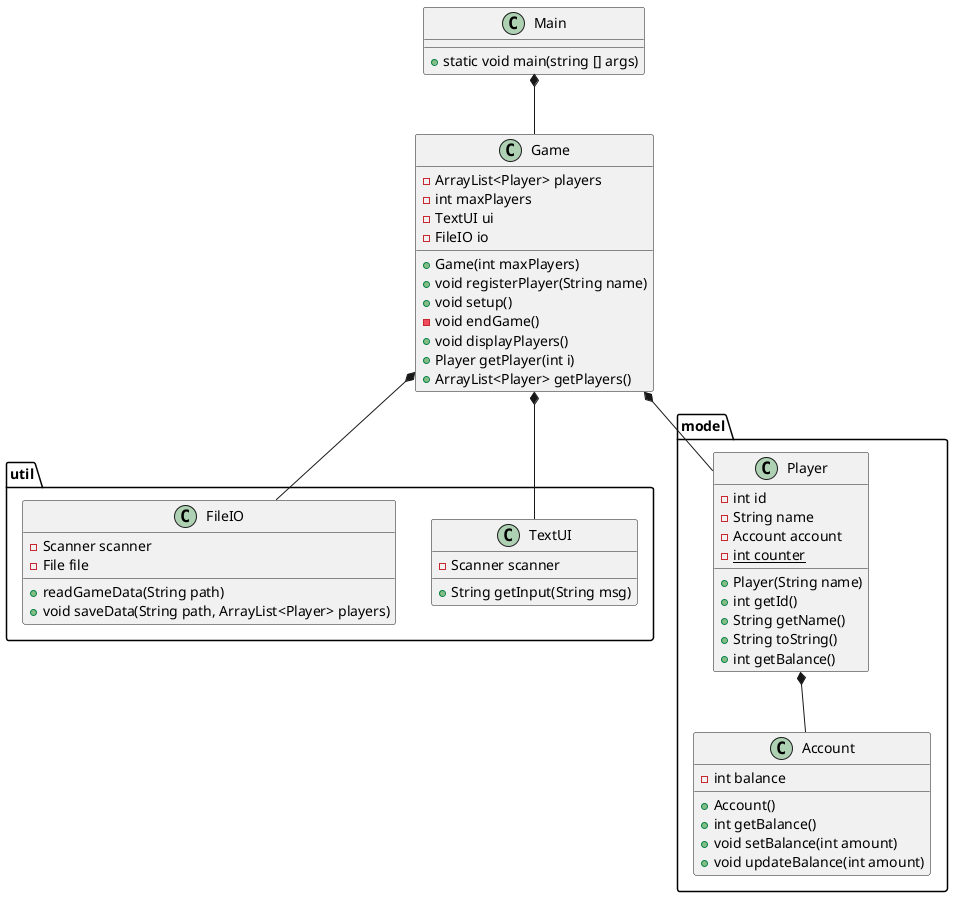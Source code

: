 @startuml
'https://plantuml.com/class-diagram

class Main
class Game

package "util"{
class TextUI
class FileIO
}
package "model"{
class Player
class Account
}
Main *-- Game
Game *-- TextUI
Game *-- FileIO
Game *-- Player
Player *-- Account

Main : + static void main(string [] args)

Player : -int id
Player  : -String name
Player  : -Account account
Player  : -{static} int counter
Player  : +Player(String name)
Player  : +int getId()
Player  : +String getName()
Player  : +String toString()
Player  : +int getBalance()

Account : - int balance
Account : + Account()
Account : + int getBalance()
Account : + void setBalance(int amount)
Account : + void updateBalance(int amount)

Game : - ArrayList<Player> players
Game : - int maxPlayers
Game : - TextUI ui
Game : - FileIO io
Game : + Game(int maxPlayers)
Game : + void registerPlayer(String name)
Game : + void setup()
Game : - void endGame()
Game : + void displayPlayers()
Game : + Player getPlayer(int i)
Game : + ArrayList<Player> getPlayers()

TextUI : + String getInput(String msg)
TextUI : - Scanner scanner

FileIO : - Scanner scanner
FileIO : - File file
FileIO : + readGameData(String path)
FileIO : + void saveData(String path, ArrayList<Player> players)

@enduml